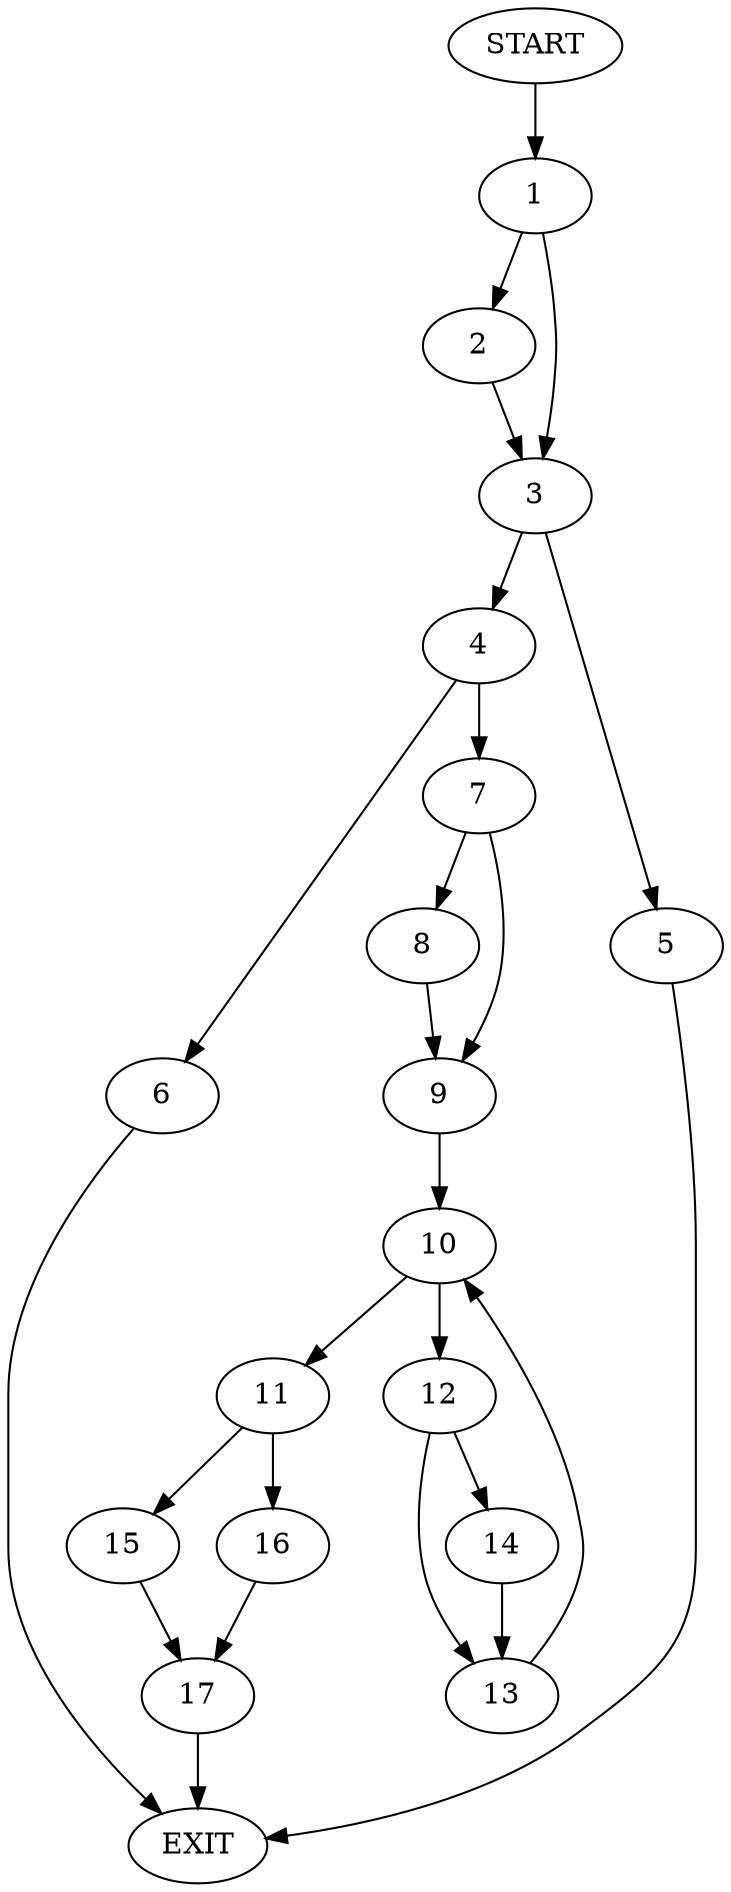 digraph {
0 [label="START"]
18 [label="EXIT"]
0 -> 1
1 -> 2
1 -> 3
2 -> 3
3 -> 4
3 -> 5
5 -> 18
4 -> 6
4 -> 7
7 -> 8
7 -> 9
6 -> 18
9 -> 10
8 -> 9
10 -> 11
10 -> 12
12 -> 13
12 -> 14
11 -> 15
11 -> 16
14 -> 13
13 -> 10
16 -> 17
15 -> 17
17 -> 18
}
